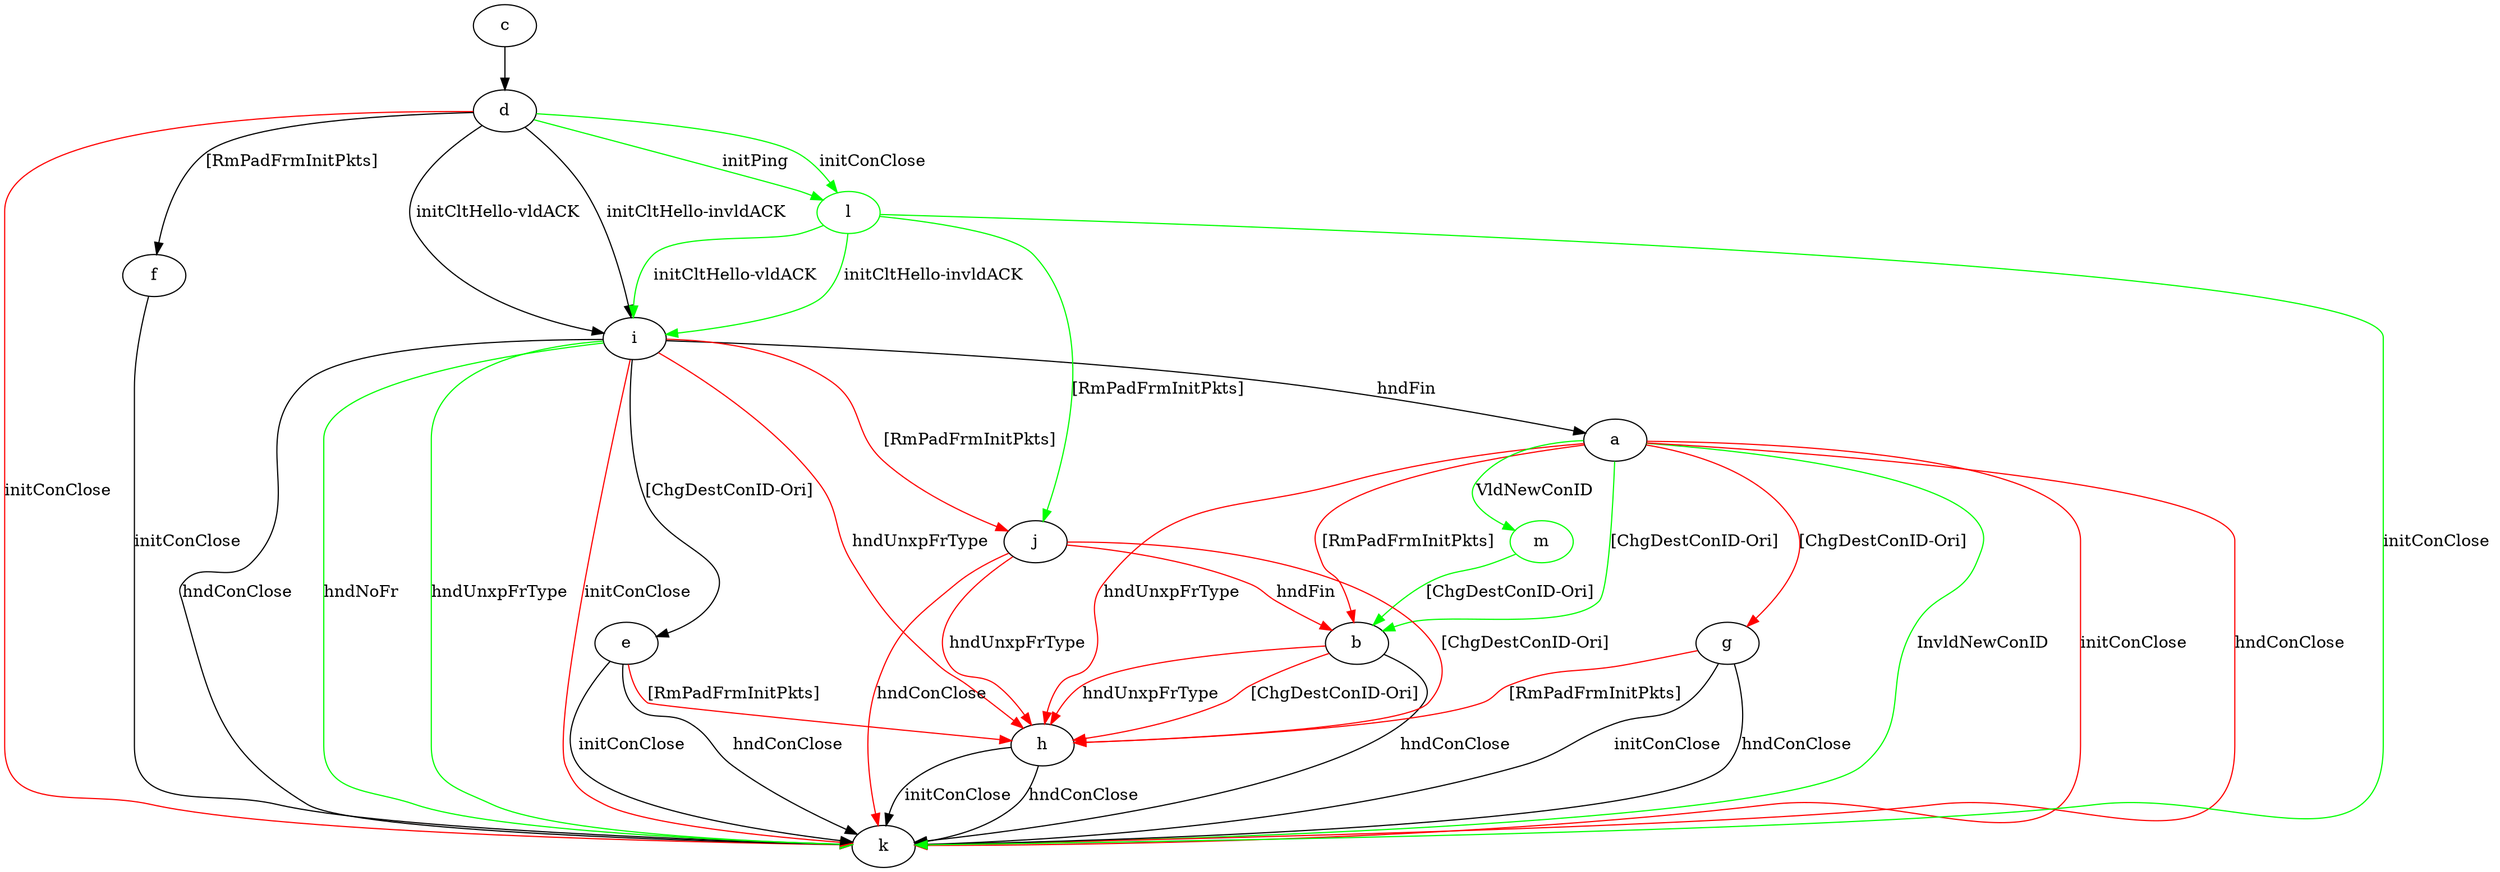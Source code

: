 digraph "" {
	a -> b	[key=0,
		color=green,
		label="[ChgDestConID-Ori] "];
	a -> b	[key=1,
		color=red,
		label="[RmPadFrmInitPkts] "];
	a -> g	[key=0,
		color=red,
		label="[ChgDestConID-Ori] "];
	a -> h	[key=0,
		color=red,
		label="hndUnxpFrType "];
	a -> k	[key=0,
		color=green,
		label="InvldNewConID "];
	a -> k	[key=1,
		color=red,
		label="initConClose "];
	a -> k	[key=2,
		color=red,
		label="hndConClose "];
	m	[color=green];
	a -> m	[key=0,
		color=green,
		label="VldNewConID "];
	b -> h	[key=0,
		color=red,
		label="hndUnxpFrType "];
	b -> h	[key=1,
		color=red,
		label="[ChgDestConID-Ori] "];
	b -> k	[key=0,
		label="hndConClose "];
	c -> d	[key=0];
	d -> f	[key=0,
		label="[RmPadFrmInitPkts] "];
	d -> i	[key=0,
		label="initCltHello-vldACK "];
	d -> i	[key=1,
		label="initCltHello-invldACK "];
	d -> k	[key=0,
		color=red,
		label="initConClose "];
	l	[color=green];
	d -> l	[key=0,
		color=green,
		label="initPing "];
	d -> l	[key=1,
		color=green,
		label="initConClose "];
	e -> h	[key=0,
		color=red,
		label="[RmPadFrmInitPkts] "];
	e -> k	[key=0,
		label="initConClose "];
	e -> k	[key=1,
		label="hndConClose "];
	f -> k	[key=0,
		label="initConClose "];
	g -> h	[key=0,
		color=red,
		label="[RmPadFrmInitPkts] "];
	g -> k	[key=0,
		label="initConClose "];
	g -> k	[key=1,
		label="hndConClose "];
	h -> k	[key=0,
		label="initConClose "];
	h -> k	[key=1,
		label="hndConClose "];
	i -> a	[key=0,
		label="hndFin "];
	i -> e	[key=0,
		label="[ChgDestConID-Ori] "];
	i -> h	[key=0,
		color=red,
		label="hndUnxpFrType "];
	i -> j	[key=0,
		color=red,
		label="[RmPadFrmInitPkts] "];
	i -> k	[key=0,
		label="hndConClose "];
	i -> k	[key=1,
		color=green,
		label="hndNoFr "];
	i -> k	[key=2,
		color=green,
		label="hndUnxpFrType "];
	i -> k	[key=3,
		color=red,
		label="initConClose "];
	j -> b	[key=0,
		color=red,
		label="hndFin "];
	j -> h	[key=0,
		color=red,
		label="hndUnxpFrType "];
	j -> h	[key=1,
		color=red,
		label="[ChgDestConID-Ori] "];
	j -> k	[key=0,
		color=red,
		label="hndConClose "];
	l -> i	[key=0,
		color=green,
		label="initCltHello-vldACK "];
	l -> i	[key=1,
		color=green,
		label="initCltHello-invldACK "];
	l -> j	[key=0,
		color=green,
		label="[RmPadFrmInitPkts] "];
	l -> k	[key=0,
		color=green,
		label="initConClose "];
	m -> b	[key=0,
		color=green,
		label="[ChgDestConID-Ori] "];
}

